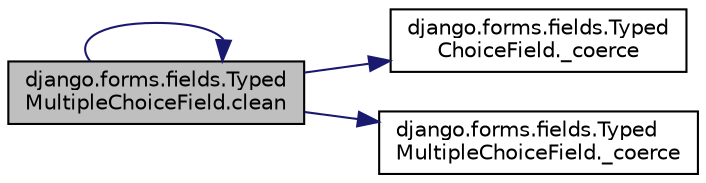 digraph "django.forms.fields.TypedMultipleChoiceField.clean"
{
 // LATEX_PDF_SIZE
  edge [fontname="Helvetica",fontsize="10",labelfontname="Helvetica",labelfontsize="10"];
  node [fontname="Helvetica",fontsize="10",shape=record];
  rankdir="LR";
  Node1 [label="django.forms.fields.Typed\lMultipleChoiceField.clean",height=0.2,width=0.4,color="black", fillcolor="grey75", style="filled", fontcolor="black",tooltip=" "];
  Node1 -> Node2 [color="midnightblue",fontsize="10",style="solid",fontname="Helvetica"];
  Node2 [label="django.forms.fields.Typed\lChoiceField._coerce",height=0.2,width=0.4,color="black", fillcolor="white", style="filled",URL="$d4/dc6/classdjango_1_1forms_1_1fields_1_1_typed_choice_field.html#a688359bf5863ecee6cc110128cedd17e",tooltip=" "];
  Node1 -> Node3 [color="midnightblue",fontsize="10",style="solid",fontname="Helvetica"];
  Node3 [label="django.forms.fields.Typed\lMultipleChoiceField._coerce",height=0.2,width=0.4,color="black", fillcolor="white", style="filled",URL="$d5/db0/classdjango_1_1forms_1_1fields_1_1_typed_multiple_choice_field.html#a8d8c3b6166766238ecbadeda6fdf0068",tooltip=" "];
  Node1 -> Node1 [color="midnightblue",fontsize="10",style="solid",fontname="Helvetica"];
}

